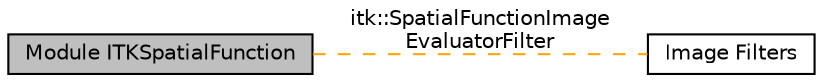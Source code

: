 digraph "Module ITKSpatialFunction"
{
  edge [fontname="Helvetica",fontsize="10",labelfontname="Helvetica",labelfontsize="10"];
  node [fontname="Helvetica",fontsize="10",shape=box];
  rankdir=LR;
  Node1 [label="Module ITKSpatialFunction",height=0.2,width=0.4,color="black", fillcolor="grey75", style="filled", fontcolor="black",tooltip=" "];
  Node2 [label="Image Filters",height=0.2,width=0.4,color="black", fillcolor="white", style="filled",URL="$group__ImageFilters.html",tooltip=" "];
  Node1->Node2 [shape=plaintext, label="itk::SpatialFunctionImage\lEvaluatorFilter", color="orange", dir="none", style="dashed"];
}
